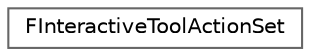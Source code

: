 digraph "Graphical Class Hierarchy"
{
 // INTERACTIVE_SVG=YES
 // LATEX_PDF_SIZE
  bgcolor="transparent";
  edge [fontname=Helvetica,fontsize=10,labelfontname=Helvetica,labelfontsize=10];
  node [fontname=Helvetica,fontsize=10,shape=box,height=0.2,width=0.4];
  rankdir="LR";
  Node0 [id="Node000000",label="FInteractiveToolActionSet",height=0.2,width=0.4,color="grey40", fillcolor="white", style="filled",URL="$d6/dd2/classFInteractiveToolActionSet.html",tooltip="FInteractiveToolActionSet maintains a list of FInteractiveToolAction."];
}
